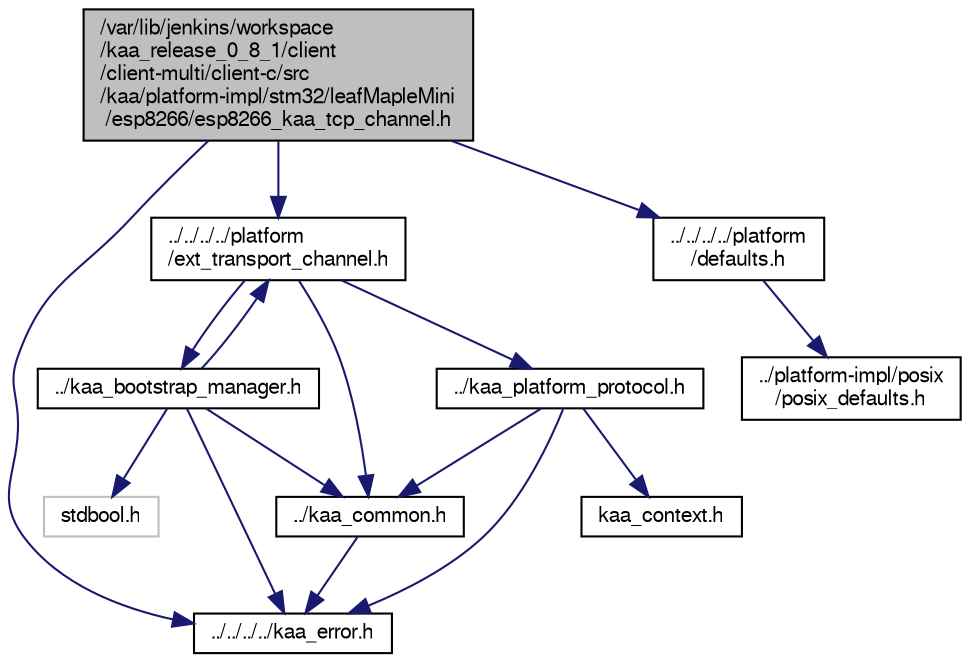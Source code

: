 digraph "/var/lib/jenkins/workspace/kaa_release_0_8_1/client/client-multi/client-c/src/kaa/platform-impl/stm32/leafMapleMini/esp8266/esp8266_kaa_tcp_channel.h"
{
  bgcolor="transparent";
  edge [fontname="FreeSans",fontsize="10",labelfontname="FreeSans",labelfontsize="10"];
  node [fontname="FreeSans",fontsize="10",shape=record];
  Node1 [label="/var/lib/jenkins/workspace\l/kaa_release_0_8_1/client\l/client-multi/client-c/src\l/kaa/platform-impl/stm32/leafMapleMini\l/esp8266/esp8266_kaa_tcp_channel.h",height=0.2,width=0.4,color="black", fillcolor="grey75", style="filled" fontcolor="black"];
  Node1 -> Node2 [color="midnightblue",fontsize="10",style="solid",fontname="FreeSans"];
  Node2 [label="../../../../kaa_error.h",height=0.2,width=0.4,color="black",URL="$kaa__error_8h.html",tooltip="Kaa error codes. "];
  Node1 -> Node3 [color="midnightblue",fontsize="10",style="solid",fontname="FreeSans"];
  Node3 [label="../../../../platform\l/ext_transport_channel.h",height=0.2,width=0.4,color="black",URL="$ext__transport__channel_8h.html"];
  Node3 -> Node4 [color="midnightblue",fontsize="10",style="solid",fontname="FreeSans"];
  Node4 [label="../kaa_common.h",height=0.2,width=0.4,color="black",URL="$kaa__common_8h.html",tooltip="Common C EP SDK definitions and small utilities. "];
  Node4 -> Node2 [color="midnightblue",fontsize="10",style="solid",fontname="FreeSans"];
  Node3 -> Node5 [color="midnightblue",fontsize="10",style="solid",fontname="FreeSans"];
  Node5 [label="../kaa_platform_protocol.h",height=0.2,width=0.4,color="black",URL="$kaa__platform__protocol_8h.html",tooltip="Kaa binary platform level protocol implementation (org.kaaproject.protocol.platform.binary). "];
  Node5 -> Node2 [color="midnightblue",fontsize="10",style="solid",fontname="FreeSans"];
  Node5 -> Node6 [color="midnightblue",fontsize="10",style="solid",fontname="FreeSans"];
  Node6 [label="kaa_context.h",height=0.2,width=0.4,color="black",URL="$kaa__context_8h.html",tooltip="Kaa endpoint context definition. "];
  Node5 -> Node4 [color="midnightblue",fontsize="10",style="solid",fontname="FreeSans"];
  Node3 -> Node7 [color="midnightblue",fontsize="10",style="solid",fontname="FreeSans"];
  Node7 [label="../kaa_bootstrap_manager.h",height=0.2,width=0.4,color="black",URL="$kaa__bootstrap__manager_8h.html"];
  Node7 -> Node8 [color="midnightblue",fontsize="10",style="solid",fontname="FreeSans"];
  Node8 [label="stdbool.h",height=0.2,width=0.4,color="grey75"];
  Node7 -> Node2 [color="midnightblue",fontsize="10",style="solid",fontname="FreeSans"];
  Node7 -> Node4 [color="midnightblue",fontsize="10",style="solid",fontname="FreeSans"];
  Node7 -> Node3 [color="midnightblue",fontsize="10",style="solid",fontname="FreeSans"];
  Node1 -> Node9 [color="midnightblue",fontsize="10",style="solid",fontname="FreeSans"];
  Node9 [label="../../../../platform\l/defaults.h",height=0.2,width=0.4,color="black",URL="$defaults_8h.html"];
  Node9 -> Node10 [color="midnightblue",fontsize="10",style="solid",fontname="FreeSans"];
  Node10 [label="../platform-impl/posix\l/posix_defaults.h",height=0.2,width=0.4,color="black",URL="$posix__defaults_8h.html"];
}

